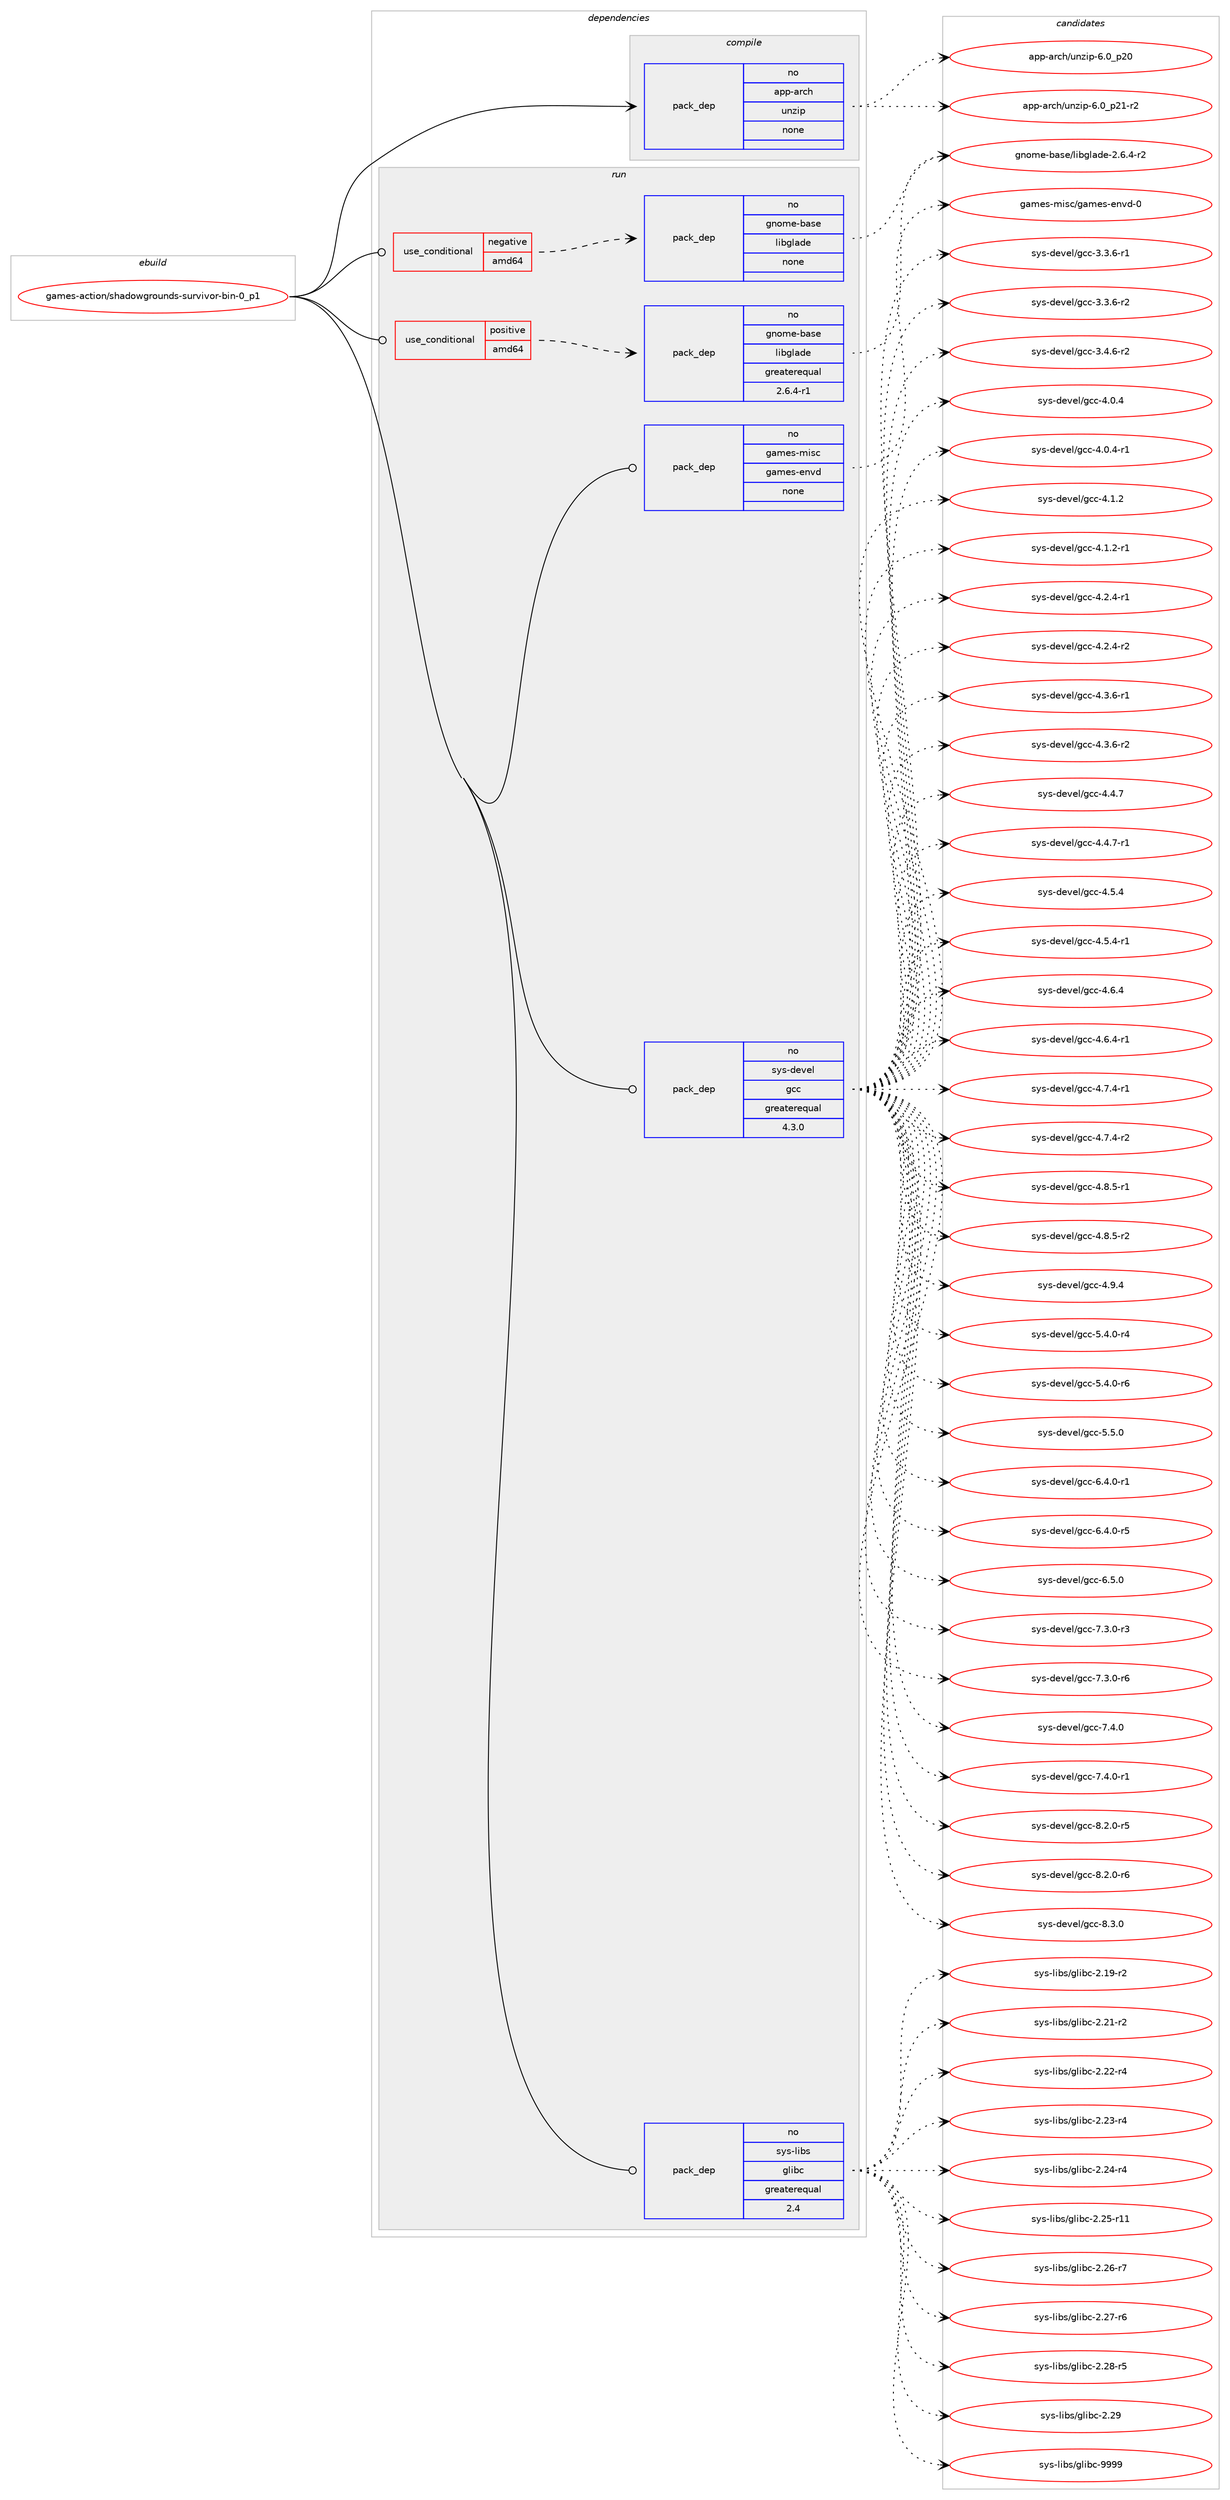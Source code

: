 digraph prolog {

# *************
# Graph options
# *************

newrank=true;
concentrate=true;
compound=true;
graph [rankdir=LR,fontname=Helvetica,fontsize=10,ranksep=1.5];#, ranksep=2.5, nodesep=0.2];
edge  [arrowhead=vee];
node  [fontname=Helvetica,fontsize=10];

# **********
# The ebuild
# **********

subgraph cluster_leftcol {
color=gray;
rank=same;
label=<<i>ebuild</i>>;
id [label="games-action/shadowgrounds-survivor-bin-0_p1", color=red, width=4, href="../games-action/shadowgrounds-survivor-bin-0_p1.svg"];
}

# ****************
# The dependencies
# ****************

subgraph cluster_midcol {
color=gray;
label=<<i>dependencies</i>>;
subgraph cluster_compile {
fillcolor="#eeeeee";
style=filled;
label=<<i>compile</i>>;
subgraph pack1103839 {
dependency1553686 [label=<<TABLE BORDER="0" CELLBORDER="1" CELLSPACING="0" CELLPADDING="4" WIDTH="220"><TR><TD ROWSPAN="6" CELLPADDING="30">pack_dep</TD></TR><TR><TD WIDTH="110">no</TD></TR><TR><TD>app-arch</TD></TR><TR><TD>unzip</TD></TR><TR><TD>none</TD></TR><TR><TD></TD></TR></TABLE>>, shape=none, color=blue];
}
id:e -> dependency1553686:w [weight=20,style="solid",arrowhead="vee"];
}
subgraph cluster_compileandrun {
fillcolor="#eeeeee";
style=filled;
label=<<i>compile and run</i>>;
}
subgraph cluster_run {
fillcolor="#eeeeee";
style=filled;
label=<<i>run</i>>;
subgraph cond426062 {
dependency1553687 [label=<<TABLE BORDER="0" CELLBORDER="1" CELLSPACING="0" CELLPADDING="4"><TR><TD ROWSPAN="3" CELLPADDING="10">use_conditional</TD></TR><TR><TD>negative</TD></TR><TR><TD>amd64</TD></TR></TABLE>>, shape=none, color=red];
subgraph pack1103840 {
dependency1553688 [label=<<TABLE BORDER="0" CELLBORDER="1" CELLSPACING="0" CELLPADDING="4" WIDTH="220"><TR><TD ROWSPAN="6" CELLPADDING="30">pack_dep</TD></TR><TR><TD WIDTH="110">no</TD></TR><TR><TD>gnome-base</TD></TR><TR><TD>libglade</TD></TR><TR><TD>none</TD></TR><TR><TD></TD></TR></TABLE>>, shape=none, color=blue];
}
dependency1553687:e -> dependency1553688:w [weight=20,style="dashed",arrowhead="vee"];
}
id:e -> dependency1553687:w [weight=20,style="solid",arrowhead="odot"];
subgraph cond426063 {
dependency1553689 [label=<<TABLE BORDER="0" CELLBORDER="1" CELLSPACING="0" CELLPADDING="4"><TR><TD ROWSPAN="3" CELLPADDING="10">use_conditional</TD></TR><TR><TD>positive</TD></TR><TR><TD>amd64</TD></TR></TABLE>>, shape=none, color=red];
subgraph pack1103841 {
dependency1553690 [label=<<TABLE BORDER="0" CELLBORDER="1" CELLSPACING="0" CELLPADDING="4" WIDTH="220"><TR><TD ROWSPAN="6" CELLPADDING="30">pack_dep</TD></TR><TR><TD WIDTH="110">no</TD></TR><TR><TD>gnome-base</TD></TR><TR><TD>libglade</TD></TR><TR><TD>greaterequal</TD></TR><TR><TD>2.6.4-r1</TD></TR></TABLE>>, shape=none, color=blue];
}
dependency1553689:e -> dependency1553690:w [weight=20,style="dashed",arrowhead="vee"];
}
id:e -> dependency1553689:w [weight=20,style="solid",arrowhead="odot"];
subgraph pack1103842 {
dependency1553691 [label=<<TABLE BORDER="0" CELLBORDER="1" CELLSPACING="0" CELLPADDING="4" WIDTH="220"><TR><TD ROWSPAN="6" CELLPADDING="30">pack_dep</TD></TR><TR><TD WIDTH="110">no</TD></TR><TR><TD>games-misc</TD></TR><TR><TD>games-envd</TD></TR><TR><TD>none</TD></TR><TR><TD></TD></TR></TABLE>>, shape=none, color=blue];
}
id:e -> dependency1553691:w [weight=20,style="solid",arrowhead="odot"];
subgraph pack1103843 {
dependency1553692 [label=<<TABLE BORDER="0" CELLBORDER="1" CELLSPACING="0" CELLPADDING="4" WIDTH="220"><TR><TD ROWSPAN="6" CELLPADDING="30">pack_dep</TD></TR><TR><TD WIDTH="110">no</TD></TR><TR><TD>sys-devel</TD></TR><TR><TD>gcc</TD></TR><TR><TD>greaterequal</TD></TR><TR><TD>4.3.0</TD></TR></TABLE>>, shape=none, color=blue];
}
id:e -> dependency1553692:w [weight=20,style="solid",arrowhead="odot"];
subgraph pack1103844 {
dependency1553693 [label=<<TABLE BORDER="0" CELLBORDER="1" CELLSPACING="0" CELLPADDING="4" WIDTH="220"><TR><TD ROWSPAN="6" CELLPADDING="30">pack_dep</TD></TR><TR><TD WIDTH="110">no</TD></TR><TR><TD>sys-libs</TD></TR><TR><TD>glibc</TD></TR><TR><TD>greaterequal</TD></TR><TR><TD>2.4</TD></TR></TABLE>>, shape=none, color=blue];
}
id:e -> dependency1553693:w [weight=20,style="solid",arrowhead="odot"];
}
}

# **************
# The candidates
# **************

subgraph cluster_choices {
rank=same;
color=gray;
label=<<i>candidates</i>>;

subgraph choice1103839 {
color=black;
nodesep=1;
choice971121124597114991044711711012210511245544648951125048 [label="app-arch/unzip-6.0_p20", color=red, width=4,href="../app-arch/unzip-6.0_p20.svg"];
choice9711211245971149910447117110122105112455446489511250494511450 [label="app-arch/unzip-6.0_p21-r2", color=red, width=4,href="../app-arch/unzip-6.0_p21-r2.svg"];
dependency1553686:e -> choice971121124597114991044711711012210511245544648951125048:w [style=dotted,weight="100"];
dependency1553686:e -> choice9711211245971149910447117110122105112455446489511250494511450:w [style=dotted,weight="100"];
}
subgraph choice1103840 {
color=black;
nodesep=1;
choice1031101111091014598971151014710810598103108971001014550465446524511450 [label="gnome-base/libglade-2.6.4-r2", color=red, width=4,href="../gnome-base/libglade-2.6.4-r2.svg"];
dependency1553688:e -> choice1031101111091014598971151014710810598103108971001014550465446524511450:w [style=dotted,weight="100"];
}
subgraph choice1103841 {
color=black;
nodesep=1;
choice1031101111091014598971151014710810598103108971001014550465446524511450 [label="gnome-base/libglade-2.6.4-r2", color=red, width=4,href="../gnome-base/libglade-2.6.4-r2.svg"];
dependency1553690:e -> choice1031101111091014598971151014710810598103108971001014550465446524511450:w [style=dotted,weight="100"];
}
subgraph choice1103842 {
color=black;
nodesep=1;
choice1039710910111545109105115994710397109101115451011101181004548 [label="games-misc/games-envd-0", color=red, width=4,href="../games-misc/games-envd-0.svg"];
dependency1553691:e -> choice1039710910111545109105115994710397109101115451011101181004548:w [style=dotted,weight="100"];
}
subgraph choice1103843 {
color=black;
nodesep=1;
choice115121115451001011181011084710399994551465146544511449 [label="sys-devel/gcc-3.3.6-r1", color=red, width=4,href="../sys-devel/gcc-3.3.6-r1.svg"];
choice115121115451001011181011084710399994551465146544511450 [label="sys-devel/gcc-3.3.6-r2", color=red, width=4,href="../sys-devel/gcc-3.3.6-r2.svg"];
choice115121115451001011181011084710399994551465246544511450 [label="sys-devel/gcc-3.4.6-r2", color=red, width=4,href="../sys-devel/gcc-3.4.6-r2.svg"];
choice11512111545100101118101108471039999455246484652 [label="sys-devel/gcc-4.0.4", color=red, width=4,href="../sys-devel/gcc-4.0.4.svg"];
choice115121115451001011181011084710399994552464846524511449 [label="sys-devel/gcc-4.0.4-r1", color=red, width=4,href="../sys-devel/gcc-4.0.4-r1.svg"];
choice11512111545100101118101108471039999455246494650 [label="sys-devel/gcc-4.1.2", color=red, width=4,href="../sys-devel/gcc-4.1.2.svg"];
choice115121115451001011181011084710399994552464946504511449 [label="sys-devel/gcc-4.1.2-r1", color=red, width=4,href="../sys-devel/gcc-4.1.2-r1.svg"];
choice115121115451001011181011084710399994552465046524511449 [label="sys-devel/gcc-4.2.4-r1", color=red, width=4,href="../sys-devel/gcc-4.2.4-r1.svg"];
choice115121115451001011181011084710399994552465046524511450 [label="sys-devel/gcc-4.2.4-r2", color=red, width=4,href="../sys-devel/gcc-4.2.4-r2.svg"];
choice115121115451001011181011084710399994552465146544511449 [label="sys-devel/gcc-4.3.6-r1", color=red, width=4,href="../sys-devel/gcc-4.3.6-r1.svg"];
choice115121115451001011181011084710399994552465146544511450 [label="sys-devel/gcc-4.3.6-r2", color=red, width=4,href="../sys-devel/gcc-4.3.6-r2.svg"];
choice11512111545100101118101108471039999455246524655 [label="sys-devel/gcc-4.4.7", color=red, width=4,href="../sys-devel/gcc-4.4.7.svg"];
choice115121115451001011181011084710399994552465246554511449 [label="sys-devel/gcc-4.4.7-r1", color=red, width=4,href="../sys-devel/gcc-4.4.7-r1.svg"];
choice11512111545100101118101108471039999455246534652 [label="sys-devel/gcc-4.5.4", color=red, width=4,href="../sys-devel/gcc-4.5.4.svg"];
choice115121115451001011181011084710399994552465346524511449 [label="sys-devel/gcc-4.5.4-r1", color=red, width=4,href="../sys-devel/gcc-4.5.4-r1.svg"];
choice11512111545100101118101108471039999455246544652 [label="sys-devel/gcc-4.6.4", color=red, width=4,href="../sys-devel/gcc-4.6.4.svg"];
choice115121115451001011181011084710399994552465446524511449 [label="sys-devel/gcc-4.6.4-r1", color=red, width=4,href="../sys-devel/gcc-4.6.4-r1.svg"];
choice115121115451001011181011084710399994552465546524511449 [label="sys-devel/gcc-4.7.4-r1", color=red, width=4,href="../sys-devel/gcc-4.7.4-r1.svg"];
choice115121115451001011181011084710399994552465546524511450 [label="sys-devel/gcc-4.7.4-r2", color=red, width=4,href="../sys-devel/gcc-4.7.4-r2.svg"];
choice115121115451001011181011084710399994552465646534511449 [label="sys-devel/gcc-4.8.5-r1", color=red, width=4,href="../sys-devel/gcc-4.8.5-r1.svg"];
choice115121115451001011181011084710399994552465646534511450 [label="sys-devel/gcc-4.8.5-r2", color=red, width=4,href="../sys-devel/gcc-4.8.5-r2.svg"];
choice11512111545100101118101108471039999455246574652 [label="sys-devel/gcc-4.9.4", color=red, width=4,href="../sys-devel/gcc-4.9.4.svg"];
choice115121115451001011181011084710399994553465246484511452 [label="sys-devel/gcc-5.4.0-r4", color=red, width=4,href="../sys-devel/gcc-5.4.0-r4.svg"];
choice115121115451001011181011084710399994553465246484511454 [label="sys-devel/gcc-5.4.0-r6", color=red, width=4,href="../sys-devel/gcc-5.4.0-r6.svg"];
choice11512111545100101118101108471039999455346534648 [label="sys-devel/gcc-5.5.0", color=red, width=4,href="../sys-devel/gcc-5.5.0.svg"];
choice115121115451001011181011084710399994554465246484511449 [label="sys-devel/gcc-6.4.0-r1", color=red, width=4,href="../sys-devel/gcc-6.4.0-r1.svg"];
choice115121115451001011181011084710399994554465246484511453 [label="sys-devel/gcc-6.4.0-r5", color=red, width=4,href="../sys-devel/gcc-6.4.0-r5.svg"];
choice11512111545100101118101108471039999455446534648 [label="sys-devel/gcc-6.5.0", color=red, width=4,href="../sys-devel/gcc-6.5.0.svg"];
choice115121115451001011181011084710399994555465146484511451 [label="sys-devel/gcc-7.3.0-r3", color=red, width=4,href="../sys-devel/gcc-7.3.0-r3.svg"];
choice115121115451001011181011084710399994555465146484511454 [label="sys-devel/gcc-7.3.0-r6", color=red, width=4,href="../sys-devel/gcc-7.3.0-r6.svg"];
choice11512111545100101118101108471039999455546524648 [label="sys-devel/gcc-7.4.0", color=red, width=4,href="../sys-devel/gcc-7.4.0.svg"];
choice115121115451001011181011084710399994555465246484511449 [label="sys-devel/gcc-7.4.0-r1", color=red, width=4,href="../sys-devel/gcc-7.4.0-r1.svg"];
choice115121115451001011181011084710399994556465046484511453 [label="sys-devel/gcc-8.2.0-r5", color=red, width=4,href="../sys-devel/gcc-8.2.0-r5.svg"];
choice115121115451001011181011084710399994556465046484511454 [label="sys-devel/gcc-8.2.0-r6", color=red, width=4,href="../sys-devel/gcc-8.2.0-r6.svg"];
choice11512111545100101118101108471039999455646514648 [label="sys-devel/gcc-8.3.0", color=red, width=4,href="../sys-devel/gcc-8.3.0.svg"];
dependency1553692:e -> choice115121115451001011181011084710399994551465146544511449:w [style=dotted,weight="100"];
dependency1553692:e -> choice115121115451001011181011084710399994551465146544511450:w [style=dotted,weight="100"];
dependency1553692:e -> choice115121115451001011181011084710399994551465246544511450:w [style=dotted,weight="100"];
dependency1553692:e -> choice11512111545100101118101108471039999455246484652:w [style=dotted,weight="100"];
dependency1553692:e -> choice115121115451001011181011084710399994552464846524511449:w [style=dotted,weight="100"];
dependency1553692:e -> choice11512111545100101118101108471039999455246494650:w [style=dotted,weight="100"];
dependency1553692:e -> choice115121115451001011181011084710399994552464946504511449:w [style=dotted,weight="100"];
dependency1553692:e -> choice115121115451001011181011084710399994552465046524511449:w [style=dotted,weight="100"];
dependency1553692:e -> choice115121115451001011181011084710399994552465046524511450:w [style=dotted,weight="100"];
dependency1553692:e -> choice115121115451001011181011084710399994552465146544511449:w [style=dotted,weight="100"];
dependency1553692:e -> choice115121115451001011181011084710399994552465146544511450:w [style=dotted,weight="100"];
dependency1553692:e -> choice11512111545100101118101108471039999455246524655:w [style=dotted,weight="100"];
dependency1553692:e -> choice115121115451001011181011084710399994552465246554511449:w [style=dotted,weight="100"];
dependency1553692:e -> choice11512111545100101118101108471039999455246534652:w [style=dotted,weight="100"];
dependency1553692:e -> choice115121115451001011181011084710399994552465346524511449:w [style=dotted,weight="100"];
dependency1553692:e -> choice11512111545100101118101108471039999455246544652:w [style=dotted,weight="100"];
dependency1553692:e -> choice115121115451001011181011084710399994552465446524511449:w [style=dotted,weight="100"];
dependency1553692:e -> choice115121115451001011181011084710399994552465546524511449:w [style=dotted,weight="100"];
dependency1553692:e -> choice115121115451001011181011084710399994552465546524511450:w [style=dotted,weight="100"];
dependency1553692:e -> choice115121115451001011181011084710399994552465646534511449:w [style=dotted,weight="100"];
dependency1553692:e -> choice115121115451001011181011084710399994552465646534511450:w [style=dotted,weight="100"];
dependency1553692:e -> choice11512111545100101118101108471039999455246574652:w [style=dotted,weight="100"];
dependency1553692:e -> choice115121115451001011181011084710399994553465246484511452:w [style=dotted,weight="100"];
dependency1553692:e -> choice115121115451001011181011084710399994553465246484511454:w [style=dotted,weight="100"];
dependency1553692:e -> choice11512111545100101118101108471039999455346534648:w [style=dotted,weight="100"];
dependency1553692:e -> choice115121115451001011181011084710399994554465246484511449:w [style=dotted,weight="100"];
dependency1553692:e -> choice115121115451001011181011084710399994554465246484511453:w [style=dotted,weight="100"];
dependency1553692:e -> choice11512111545100101118101108471039999455446534648:w [style=dotted,weight="100"];
dependency1553692:e -> choice115121115451001011181011084710399994555465146484511451:w [style=dotted,weight="100"];
dependency1553692:e -> choice115121115451001011181011084710399994555465146484511454:w [style=dotted,weight="100"];
dependency1553692:e -> choice11512111545100101118101108471039999455546524648:w [style=dotted,weight="100"];
dependency1553692:e -> choice115121115451001011181011084710399994555465246484511449:w [style=dotted,weight="100"];
dependency1553692:e -> choice115121115451001011181011084710399994556465046484511453:w [style=dotted,weight="100"];
dependency1553692:e -> choice115121115451001011181011084710399994556465046484511454:w [style=dotted,weight="100"];
dependency1553692:e -> choice11512111545100101118101108471039999455646514648:w [style=dotted,weight="100"];
}
subgraph choice1103844 {
color=black;
nodesep=1;
choice115121115451081059811547103108105989945504649574511450 [label="sys-libs/glibc-2.19-r2", color=red, width=4,href="../sys-libs/glibc-2.19-r2.svg"];
choice115121115451081059811547103108105989945504650494511450 [label="sys-libs/glibc-2.21-r2", color=red, width=4,href="../sys-libs/glibc-2.21-r2.svg"];
choice115121115451081059811547103108105989945504650504511452 [label="sys-libs/glibc-2.22-r4", color=red, width=4,href="../sys-libs/glibc-2.22-r4.svg"];
choice115121115451081059811547103108105989945504650514511452 [label="sys-libs/glibc-2.23-r4", color=red, width=4,href="../sys-libs/glibc-2.23-r4.svg"];
choice115121115451081059811547103108105989945504650524511452 [label="sys-libs/glibc-2.24-r4", color=red, width=4,href="../sys-libs/glibc-2.24-r4.svg"];
choice11512111545108105981154710310810598994550465053451144949 [label="sys-libs/glibc-2.25-r11", color=red, width=4,href="../sys-libs/glibc-2.25-r11.svg"];
choice115121115451081059811547103108105989945504650544511455 [label="sys-libs/glibc-2.26-r7", color=red, width=4,href="../sys-libs/glibc-2.26-r7.svg"];
choice115121115451081059811547103108105989945504650554511454 [label="sys-libs/glibc-2.27-r6", color=red, width=4,href="../sys-libs/glibc-2.27-r6.svg"];
choice115121115451081059811547103108105989945504650564511453 [label="sys-libs/glibc-2.28-r5", color=red, width=4,href="../sys-libs/glibc-2.28-r5.svg"];
choice11512111545108105981154710310810598994550465057 [label="sys-libs/glibc-2.29", color=red, width=4,href="../sys-libs/glibc-2.29.svg"];
choice11512111545108105981154710310810598994557575757 [label="sys-libs/glibc-9999", color=red, width=4,href="../sys-libs/glibc-9999.svg"];
dependency1553693:e -> choice115121115451081059811547103108105989945504649574511450:w [style=dotted,weight="100"];
dependency1553693:e -> choice115121115451081059811547103108105989945504650494511450:w [style=dotted,weight="100"];
dependency1553693:e -> choice115121115451081059811547103108105989945504650504511452:w [style=dotted,weight="100"];
dependency1553693:e -> choice115121115451081059811547103108105989945504650514511452:w [style=dotted,weight="100"];
dependency1553693:e -> choice115121115451081059811547103108105989945504650524511452:w [style=dotted,weight="100"];
dependency1553693:e -> choice11512111545108105981154710310810598994550465053451144949:w [style=dotted,weight="100"];
dependency1553693:e -> choice115121115451081059811547103108105989945504650544511455:w [style=dotted,weight="100"];
dependency1553693:e -> choice115121115451081059811547103108105989945504650554511454:w [style=dotted,weight="100"];
dependency1553693:e -> choice115121115451081059811547103108105989945504650564511453:w [style=dotted,weight="100"];
dependency1553693:e -> choice11512111545108105981154710310810598994550465057:w [style=dotted,weight="100"];
dependency1553693:e -> choice11512111545108105981154710310810598994557575757:w [style=dotted,weight="100"];
}
}

}
